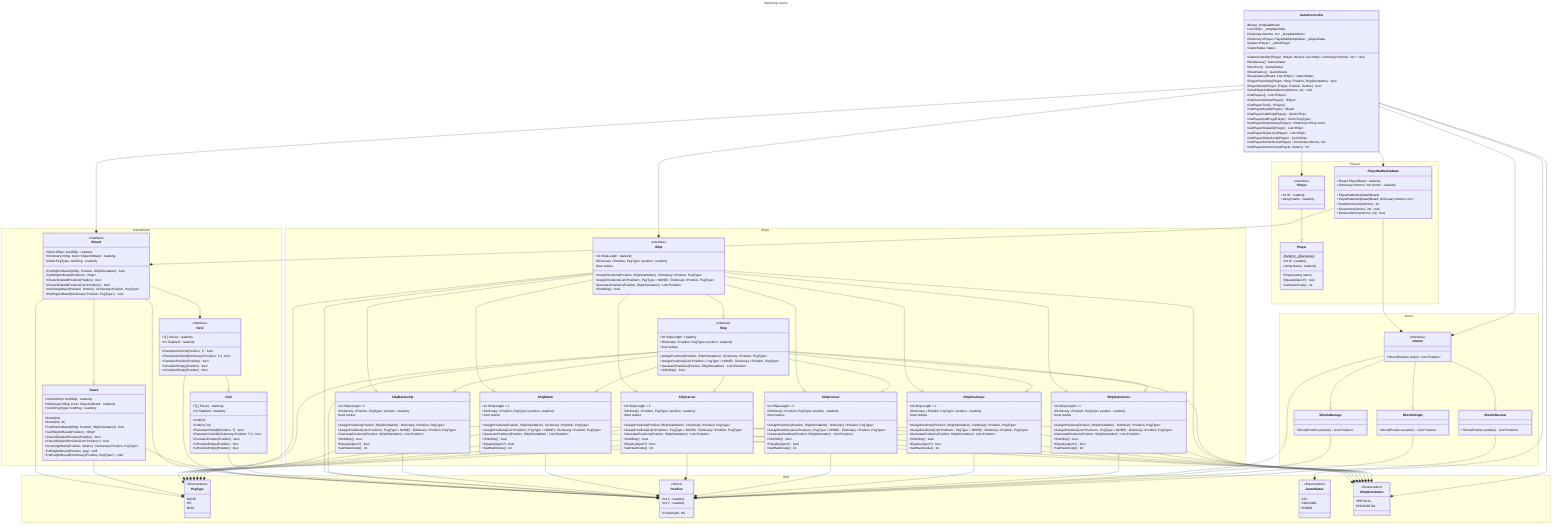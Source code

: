 ---
title: Battleship Game
---
classDiagram
direction UD
IBoard --|> Board
IGrid --|> Grid
IBoard --* IGrid

IBoard --* PegType
Board --* PegType
IBoard --* Position
Board --* Position
IGrid~T~ --* Position
Grid~T~ --* Position
namespace GameBoard{
    class IBoard {
        <<Interface>>
        +IGrid~IShip~ GridShip : readonly
        +Dictionary~IShip, bool~ ShipsOnBoard : readonly
        +IGrid~PegType~ GridPeg : readonly

        +PutShipOnBoard(IShip, Position, ShipOrientation) bool
        +GetShipOnBoard(Position) IShip?
        +CheckShipGridPosition(Position) bool
        +CheckShipGridPosition(List~Position~) bool
        +IncomingAttack(Position, IAmmo) Dictionary~Position, PegType~
        +PutPegOnBoard(Dictionary~Position, PegType~) void
    }

    class Board{
        +IGrid~IShip~ GridShip : readonly
        +Dictionary~IShip, bool~ ShipsOnBoard : readonly
        +IGrid~PegType~ GridPeg : readonly

        +Board(int)
        +Board(int, int)

        +PutShipOnBoard(IShip, Position, ShipOrientation) bool
        +GetShipOnBoard(Position) IShip?
        +CheckShipGridPosition(Position) bool
        +CheckShipGridPosition(List~Position~) bool
        +IncomingAttack(Position, IAmmo) Dictionary~Position, PegType~
        -PutPegOnBoard(Position, peg) void
        +PutPegOnBoard(Dictionary~Position, PegType~) void
    }

    class IGrid~T~{
        <<Interface>>
        +T[,] Pieces : readonly
        +int TotalGrid : readonly

        +PlaceItemOnGrid(Position, T) bool
        +PlaceItemOnGrid(Dictionary~Position, T~) bool
        +ContainsPosition(Position) bool
        +IsPositionEmpty(Position) bool
        +IsPositionEmpty(Position) bool
    }

    class Grid~T~{
        +T[,] Pieces : readonly
        +int TotalGrid : readonly

        +Grid(int)
        +Grid(int, int)

        +PlaceItemOnGrid(Position, T) bool
        +PlaceItemOnGrid(Dictionary~Position, T~) bool
        +ContainsPosition(Position) bool
        +IsPositionEmpty(Position) bool
        +IsPositionEmpty(Position) bool
    }
}



IPlayer --|> Player
PlayerBattleshipData --* IBoard
PlayerBattleshipData --* IAmmo
namespace Players {
    class IPlayer {
        <<Interface>>
        +int ID : readonly
        +string Name : readonly
    }

    class Player {
        -Random _idGenerator$
        +int ID : readonly
        +string Name : readonly

        +Player(string name)
        +Equals(object?) bool
        +GetHashCode() int
    }

    class PlayerBattleshipData {
        +IBoard PlayerBoard : readonly
        +Dictionary~IAmmo, int~ Ammo : readonly

        +PlayerBattleshipData(IBoard)
        +PlayerBattleshipData(IBoard, Dictionary~IAmmo, int~)

        +GetAmmoCount(IAmmo) int
        +GiveAmmo(IAmmo, int) bool
        +RemoveAmmo(IAmmo, int) bool
    }
}



namespace Utils {
    class Position {
        <<Struct>>
        +int X : readonly
        +int Y : readonly
        +Position(int, int)
    }

    class GameStatus {
        <<Enumeration>>
        INIT,
        ONGOING,
        ENDED
    }

    class PegType{
        <<Enumeration>>
        NONE,
        HIT,
        MISS
    }

    class ShipOrientation{
        <<Enumeration>>
        VERTICAL,
        HORIZONTAL
    }
}



IShip --|> Ship
IShip --|> ShipBattleship
IShip --|> ShipBlank
IShip --|> ShipCarrier
IShip --|> ShipCruiser
IShip --|> ShipDestroyer
IShip --|> ShipSubmarine
Ship --|> ShipBattleship
Ship --|> ShipBlank
Ship --|> ShipCarrier
Ship --|> ShipCruiser
Ship --|> ShipDestroyer
Ship --|> ShipSubmarine

IShip --* Position
Ship --* Position
ShipBattleship --* Position
ShipBlank --* Position
ShipCarrier --* Position
ShipCruiser --* Position
ShipDestroyer --* Position
ShipSubmarine --* Position

IShip --* PegType
Ship --* PegType
ShipBattleship --* PegType
ShipBlank --* PegType
ShipCarrier --* PegType
ShipCruiser --* PegType
ShipDestroyer --* PegType
ShipSubmarine --* PegType

IShip --* ShipOrientation
Ship --* ShipOrientation
ShipBattleship --* ShipOrientation
ShipBlank --* ShipOrientation
ShipCarrier --* ShipOrientation
ShipCruiser --* ShipOrientation
ShipDestroyer --* ShipOrientation
ShipSubmarine --* ShipOrientation
namespace Ships {
    class IShip {
        <<Interface>>
        +int ShipLength : readonly 
        +Dictionary ~Position, PegType~ position : readonly
        +bool IsAlive

        +AssignPositions(Position, ShipOrientation) Dictionary ~Position, PegType~
        +AssignPositions(List~Position~, PegType = NONE) Dictionary ~Position, PegType~
        +GeneratePositions(Position, ShipOrientation) List~Position~
        +SinkShip() bool
    }

    class Ship {
        <<Abstract>>
        +int ShipLength : readonly 
        +Dictionary ~Position, PegType~ position : readonly
        +bool IsAlive

        +AssignPositions(Position, ShipOrientation) Dictionary ~Position, PegType~
        +AssignPositions(List~Position~, PegType = NONE) Dictionary ~Position, PegType~
        +GeneratePositions(Position, ShipOrientation) List~Position~
        +SinkShip() bool
    }

    class ShipBattleship {
        +int ShipLength = 4
        +Dictionary ~Position, PegType~ position : readonly
        +bool IsAlive

        +AssignPositions(Position, ShipOrientation) Dictionary ~Position, PegType~
        +AssignPositions(List~Position~, PegType = NONE) Dictionary ~Position, PegType~
        +GeneratePositions(Position, ShipOrientation) List~Position~
        +SinkShip() bool

        +Equals(object?) bool
        +GetHashCode() int
    }

    class ShipBlank {
        +int ShipLength = 1
        +Dictionary ~Position, PegType~ position : readonly
        +bool IsAlive

        +AssignPositions(Position, ShipOrientation) Dictionary ~Position, PegType~
        +AssignPositions(List~Position~, PegType = NONE) Dictionary ~Position, PegType~
        +GeneratePositions(Position, ShipOrientation) List~Position~
        +SinkShip() bool

        +Equals(object?) bool
        +GetHashCode() int
    }

    class ShipCarrier {
        +int ShipLength = 5
        +Dictionary ~Position, PegType~ position : readonly
        +bool IsAlive

        +AssignPositions(Position, ShipOrientation) Dictionary ~Position, PegType~
        +AssignPositions(List~Position~, PegType = NONE) Dictionary ~Position, PegType~
        +GeneratePositions(Position, ShipOrientation) List~Position~
        +SinkShip() bool

        +Equals(object?) bool
        +GetHashCode() int
    }

    class ShipCruiser {
        +int ShipLength = 3
        +Dictionary ~Position, PegType~ position : readonly
        +bool IsAlive

        +AssignPositions(Position, ShipOrientation) Dictionary ~Position, PegType~
        +AssignPositions(List~Position~, PegType = NONE) Dictionary ~Position, PegType~
        +GeneratePositions(Position, ShipOrientation) List~Position~
        +SinkShip() bool

        +Equals(object?) bool
        +GetHashCode() int
    }

    class ShipDestroyer {
        +int ShipLength = 2
        +Dictionary ~Position, PegType~ position : readonly
        +bool IsAlive

        +AssignPositions(Position, ShipOrientation) Dictionary ~Position, PegType~
        +AssignPositions(List~Position~, PegType = NONE) Dictionary ~Position, PegType~
        +GeneratePositions(Position, ShipOrientation) List~Position~
        +SinkShip() bool

        +Equals(object?) bool
        +GetHashCode() int
    }

    class ShipSubmarine {
        +int ShipLength = 3
        +Dictionary ~Position, PegType~ position : readonly
        +bool IsAlive

        +AssignPositions(Position, ShipOrientation) Dictionary ~Position, PegType~
        +AssignPositions(List~Position~, PegType = NONE) Dictionary ~Position, PegType~
        +GeneratePositions(Position, ShipOrientation) List~Position~
        +SinkShip() bool

        +Equals(object?) bool
        +GetHashCode() int
    }

}



IAmmo --|> MissileBarrage
IAmmo --|> MissileSingle
IAmmo --|> MissileNuclear
IAmmo --* Position
MissileBarrage --* Position
MissileSingle --* Position
MissileNuclear --* Position
namespace Ammo {
    class IAmmo {
        <<Interface>>
        +Shoot(Position origin) List~Position~
    }

    class MissileBarrage{
        +Shoot(Position position) List~Position~
    }

    class MissileSingle{
        +Shoot(Position position) List~Position~
    }

    class MissileNuclear{
        +Shoot(Position position) List~Position~
    }
}



GameController --* IBoard
GameController --* IShip
GameController --* IAmmo
GameController --* IPlayer
GameController --* PlayerBattleshipData
GameController --* GameStatus
GameController --* ShipOrientation
class GameController{
    -IBoard _templateBoard
    -List~IShip~ _templateShips
    -Dictionary~IAmmo, int~ _templateAmmo=
    -Dictionary~IPlayer, PlayerBattleshipData~ _playersData
    -Queue~IPlayer~ _activePlayer
    +GameStatus Status
   
    +GameController(IPlayer, IPlayer, IBoard, List~IShip~, Dictionary~IAmmo, int~ = null)
    
    +StartGame() GameStatus
    +NextTurn() GameStatus
    +ResetGame() GameStatus
    +ResetGame(IBoard, List~IShip~) GameStatus
    
    +PlayerPlaceShip(IPlayer, IShip, Position, ShipOrientation) bool
    +PlayerShoot(IPlayer, IPlayer, Position, IAmmo) bool
    +GivePlayerAdditionalAmmo(IAmmo, int) void
    
    
    +GetPlayers() List~IPlayer~
    +GetCurrentActivePlayer() IPlayer
    +GetPlayerTurn() IPlayer[]
    +GetPlayerBoard(IPlayer) IBoard
    +GetPlayerGridShip(IPlayer) IGrid~IShip~
    +GetPlayerGridPeg(IPlayer) IGrid~PegType~
    +GetPlayerShipsStatus(IPlayer) Dictionary~IShip, bool~
    +GetPlayerShipsAll(IPlayer) List~IShip~
    +GetPlayerShipsLive(IPlayer) List~IShip~
    +GetPlayerShipsSunk(IPlayer) List~IShip~
    +GetPlayerAmmoStock(IPlayer) Dictionary~IAmmo, int~
    +GetPlayerAmmoCount(IPlayer, IAmmo) int
}